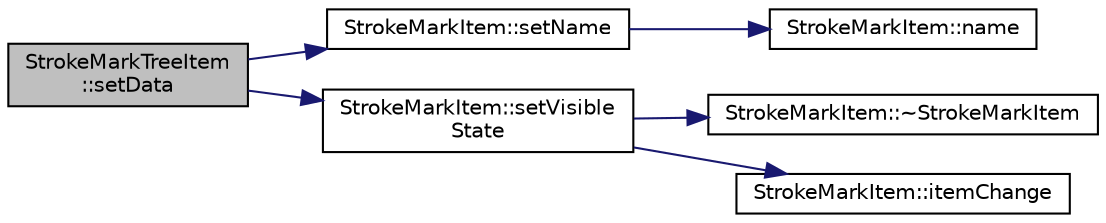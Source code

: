 digraph "StrokeMarkTreeItem::setData"
{
  edge [fontname="Helvetica",fontsize="10",labelfontname="Helvetica",labelfontsize="10"];
  node [fontname="Helvetica",fontsize="10",shape=record];
  rankdir="LR";
  Node45 [label="StrokeMarkTreeItem\l::setData",height=0.2,width=0.4,color="black", fillcolor="grey75", style="filled", fontcolor="black"];
  Node45 -> Node46 [color="midnightblue",fontsize="10",style="solid",fontname="Helvetica"];
  Node46 [label="StrokeMarkItem::setName",height=0.2,width=0.4,color="black", fillcolor="white", style="filled",URL="$class_stroke_mark_item.html#a28b069b6e22d7f71aa3c53c0b284b227"];
  Node46 -> Node47 [color="midnightblue",fontsize="10",style="solid",fontname="Helvetica"];
  Node47 [label="StrokeMarkItem::name",height=0.2,width=0.4,color="black", fillcolor="white", style="filled",URL="$class_stroke_mark_item.html#aaecec181336552b1d43766f3ac479943"];
  Node45 -> Node48 [color="midnightblue",fontsize="10",style="solid",fontname="Helvetica"];
  Node48 [label="StrokeMarkItem::setVisible\lState",height=0.2,width=0.4,color="black", fillcolor="white", style="filled",URL="$class_stroke_mark_item.html#a841aa5d4fb1d896e0d477a4fdc223f6a"];
  Node48 -> Node49 [color="midnightblue",fontsize="10",style="solid",fontname="Helvetica"];
  Node49 [label="StrokeMarkItem::~StrokeMarkItem",height=0.2,width=0.4,color="black", fillcolor="white", style="filled",URL="$class_stroke_mark_item.html#a6b5daecdff06e98dbf6ddbabd69092e5"];
  Node48 -> Node50 [color="midnightblue",fontsize="10",style="solid",fontname="Helvetica"];
  Node50 [label="StrokeMarkItem::itemChange",height=0.2,width=0.4,color="black", fillcolor="white", style="filled",URL="$class_stroke_mark_item.html#a805906d816a5a0f54e226a58d54a9243",tooltip="This is a item state change handler. "];
}
